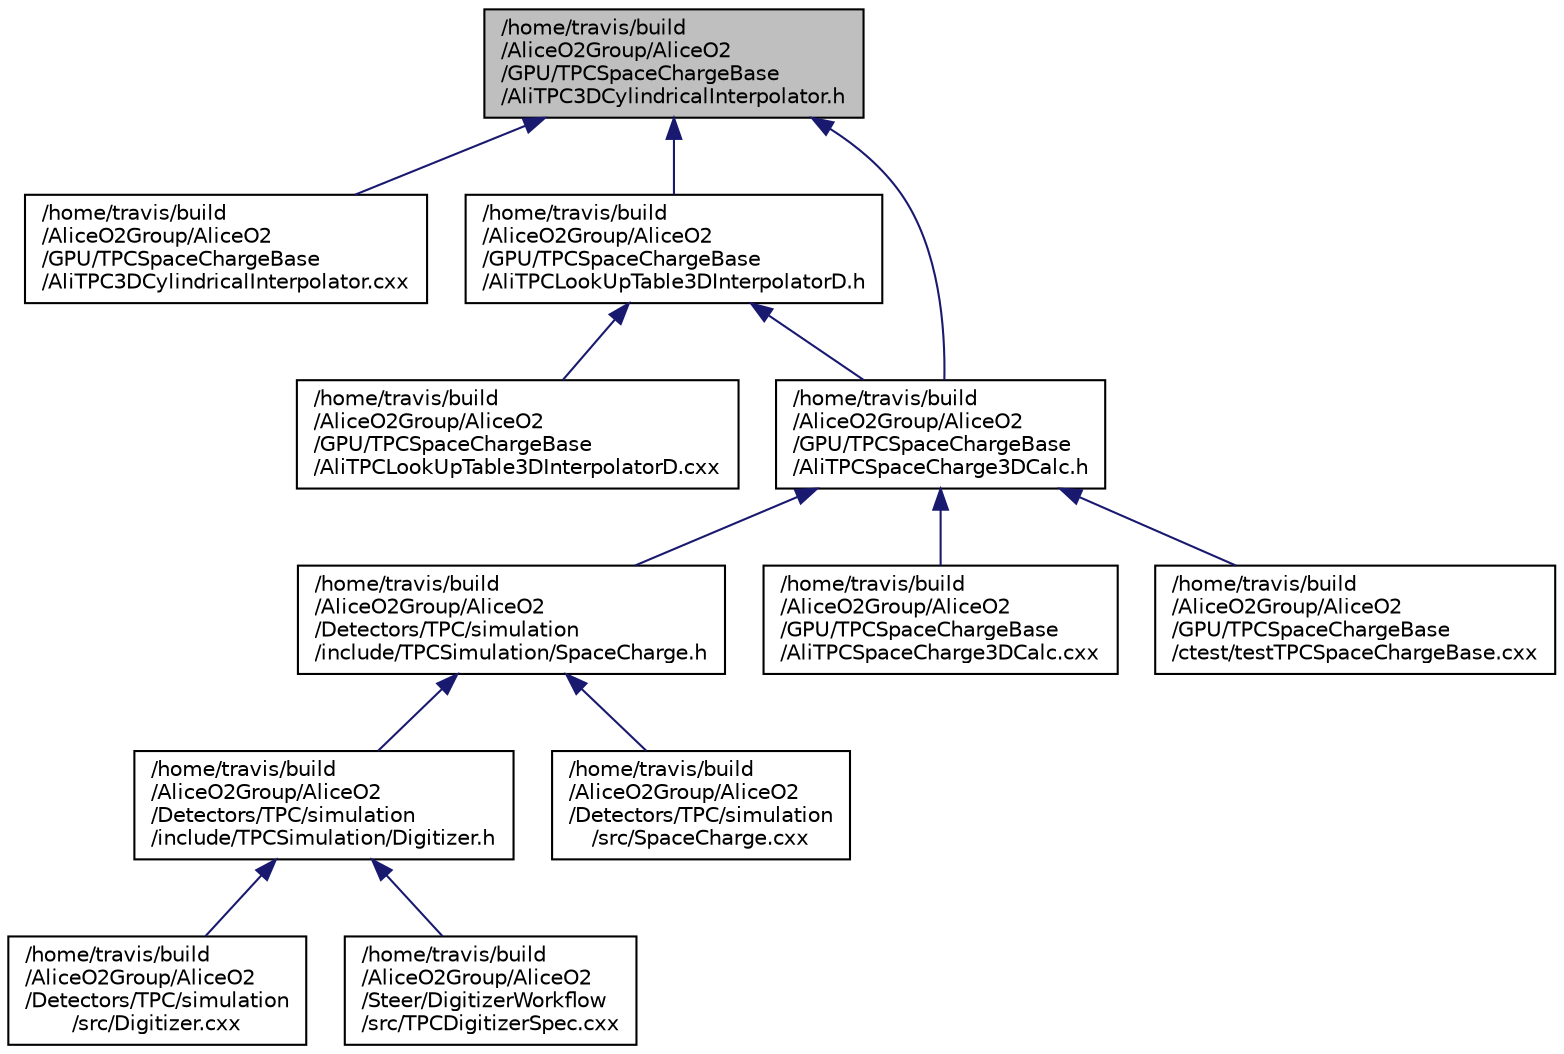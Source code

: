 digraph "/home/travis/build/AliceO2Group/AliceO2/GPU/TPCSpaceChargeBase/AliTPC3DCylindricalInterpolator.h"
{
 // INTERACTIVE_SVG=YES
  bgcolor="transparent";
  edge [fontname="Helvetica",fontsize="10",labelfontname="Helvetica",labelfontsize="10"];
  node [fontname="Helvetica",fontsize="10",shape=record];
  Node2 [label="/home/travis/build\l/AliceO2Group/AliceO2\l/GPU/TPCSpaceChargeBase\l/AliTPC3DCylindricalInterpolator.h",height=0.2,width=0.4,color="black", fillcolor="grey75", style="filled", fontcolor="black"];
  Node2 -> Node3 [dir="back",color="midnightblue",fontsize="10",style="solid",fontname="Helvetica"];
  Node3 [label="/home/travis/build\l/AliceO2Group/AliceO2\l/GPU/TPCSpaceChargeBase\l/AliTPC3DCylindricalInterpolator.cxx",height=0.2,width=0.4,color="black",URL="$dc/d97/AliTPC3DCylindricalInterpolator_8cxx.html",tooltip="Interpolator for cylindrical coordinate this class provides: cubic spline, quadratic and linear inter..."];
  Node2 -> Node4 [dir="back",color="midnightblue",fontsize="10",style="solid",fontname="Helvetica"];
  Node4 [label="/home/travis/build\l/AliceO2Group/AliceO2\l/GPU/TPCSpaceChargeBase\l/AliTPCLookUpTable3DInterpolatorD.h",height=0.2,width=0.4,color="black",URL="$d1/dc0/AliTPCLookUpTable3DInterpolatorD_8h.html",tooltip="Wrap up look-up table for correction/distortion integral or derivative (electric field) assume 3 comp..."];
  Node4 -> Node5 [dir="back",color="midnightblue",fontsize="10",style="solid",fontname="Helvetica"];
  Node5 [label="/home/travis/build\l/AliceO2Group/AliceO2\l/GPU/TPCSpaceChargeBase\l/AliTPCLookUpTable3DInterpolatorD.cxx",height=0.2,width=0.4,color="black",URL="$d1/d36/AliTPCLookUpTable3DInterpolatorD_8cxx.html",tooltip="Wrap up look-up table for correction/distortion integral or derivative (electric field) assume 3 comp..."];
  Node4 -> Node6 [dir="back",color="midnightblue",fontsize="10",style="solid",fontname="Helvetica"];
  Node6 [label="/home/travis/build\l/AliceO2Group/AliceO2\l/GPU/TPCSpaceChargeBase\l/AliTPCSpaceCharge3DCalc.h",height=0.2,width=0.4,color="black",URL="$d9/d9a/AliTPCSpaceCharge3DCalc_8h.html",tooltip="This class provides distortion and correction map calculation with integration following electron dri..."];
  Node6 -> Node7 [dir="back",color="midnightblue",fontsize="10",style="solid",fontname="Helvetica"];
  Node7 [label="/home/travis/build\l/AliceO2Group/AliceO2\l/Detectors/TPC/simulation\l/include/TPCSimulation/SpaceCharge.h",height=0.2,width=0.4,color="black",URL="$d3/db6/SpaceCharge_8h.html",tooltip="Definition of the handler for the ALICE TPC space-charge distortions calculations. "];
  Node7 -> Node8 [dir="back",color="midnightblue",fontsize="10",style="solid",fontname="Helvetica"];
  Node8 [label="/home/travis/build\l/AliceO2Group/AliceO2\l/Detectors/TPC/simulation\l/include/TPCSimulation/Digitizer.h",height=0.2,width=0.4,color="black",URL="$de/d92/TPC_2simulation_2include_2TPCSimulation_2Digitizer_8h.html"];
  Node8 -> Node9 [dir="back",color="midnightblue",fontsize="10",style="solid",fontname="Helvetica"];
  Node9 [label="/home/travis/build\l/AliceO2Group/AliceO2\l/Detectors/TPC/simulation\l/src/Digitizer.cxx",height=0.2,width=0.4,color="black",URL="$d7/d0a/TPC_2simulation_2src_2Digitizer_8cxx.html"];
  Node8 -> Node10 [dir="back",color="midnightblue",fontsize="10",style="solid",fontname="Helvetica"];
  Node10 [label="/home/travis/build\l/AliceO2Group/AliceO2\l/Steer/DigitizerWorkflow\l/src/TPCDigitizerSpec.cxx",height=0.2,width=0.4,color="black",URL="$d2/d0b/TPCDigitizerSpec_8cxx.html"];
  Node7 -> Node11 [dir="back",color="midnightblue",fontsize="10",style="solid",fontname="Helvetica"];
  Node11 [label="/home/travis/build\l/AliceO2Group/AliceO2\l/Detectors/TPC/simulation\l/src/SpaceCharge.cxx",height=0.2,width=0.4,color="black",URL="$da/d8e/SpaceCharge_8cxx.html",tooltip="Implementation of the interface for the ALICE TPC space-charge distortions calculations. "];
  Node6 -> Node12 [dir="back",color="midnightblue",fontsize="10",style="solid",fontname="Helvetica"];
  Node12 [label="/home/travis/build\l/AliceO2Group/AliceO2\l/GPU/TPCSpaceChargeBase\l/AliTPCSpaceCharge3DCalc.cxx",height=0.2,width=0.4,color="black",URL="$d2/daf/AliTPCSpaceCharge3DCalc_8cxx.html",tooltip="This class provides distortion and correction map with integration following electron drift..."];
  Node6 -> Node13 [dir="back",color="midnightblue",fontsize="10",style="solid",fontname="Helvetica"];
  Node13 [label="/home/travis/build\l/AliceO2Group/AliceO2\l/GPU/TPCSpaceChargeBase\l/ctest/testTPCSpaceChargeBase.cxx",height=0.2,width=0.4,color="black",URL="$dc/d31/testTPCSpaceChargeBase_8cxx.html"];
  Node2 -> Node6 [dir="back",color="midnightblue",fontsize="10",style="solid",fontname="Helvetica"];
}
